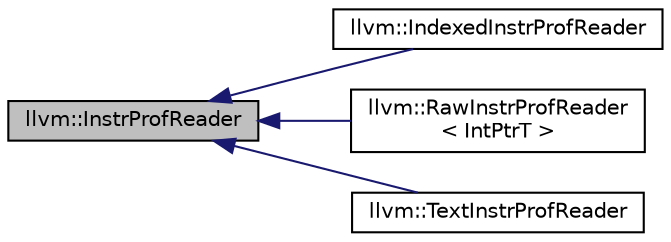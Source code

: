 digraph "llvm::InstrProfReader"
{
 // LATEX_PDF_SIZE
  bgcolor="transparent";
  edge [fontname="Helvetica",fontsize="10",labelfontname="Helvetica",labelfontsize="10"];
  node [fontname="Helvetica",fontsize="10",shape=record];
  rankdir="LR";
  Node1 [label="llvm::InstrProfReader",height=0.2,width=0.4,color="black", fillcolor="grey75", style="filled", fontcolor="black",tooltip="Base class and interface for reading profiling data of any known instrprof format."];
  Node1 -> Node2 [dir="back",color="midnightblue",fontsize="10",style="solid",fontname="Helvetica"];
  Node2 [label="llvm::IndexedInstrProfReader",height=0.2,width=0.4,color="black",URL="$classllvm_1_1IndexedInstrProfReader.html",tooltip="Reader for the indexed binary instrprof format."];
  Node1 -> Node3 [dir="back",color="midnightblue",fontsize="10",style="solid",fontname="Helvetica"];
  Node3 [label="llvm::RawInstrProfReader\l\< IntPtrT \>",height=0.2,width=0.4,color="black",URL="$classllvm_1_1RawInstrProfReader.html",tooltip="Reader for the raw instrprof binary format from runtime."];
  Node1 -> Node4 [dir="back",color="midnightblue",fontsize="10",style="solid",fontname="Helvetica"];
  Node4 [label="llvm::TextInstrProfReader",height=0.2,width=0.4,color="black",URL="$classllvm_1_1TextInstrProfReader.html",tooltip="Reader for the simple text based instrprof format."];
}
